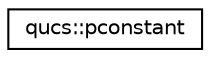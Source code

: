 digraph G
{
  edge [fontname="Helvetica",fontsize="10",labelfontname="Helvetica",labelfontsize="10"];
  node [fontname="Helvetica",fontsize="10",shape=record];
  rankdir="LR";
  Node1 [label="qucs::pconstant",height=0.2,width=0.4,color="black", fillcolor="white", style="filled",URL="$structqucs_1_1pconstant.html"];
}
